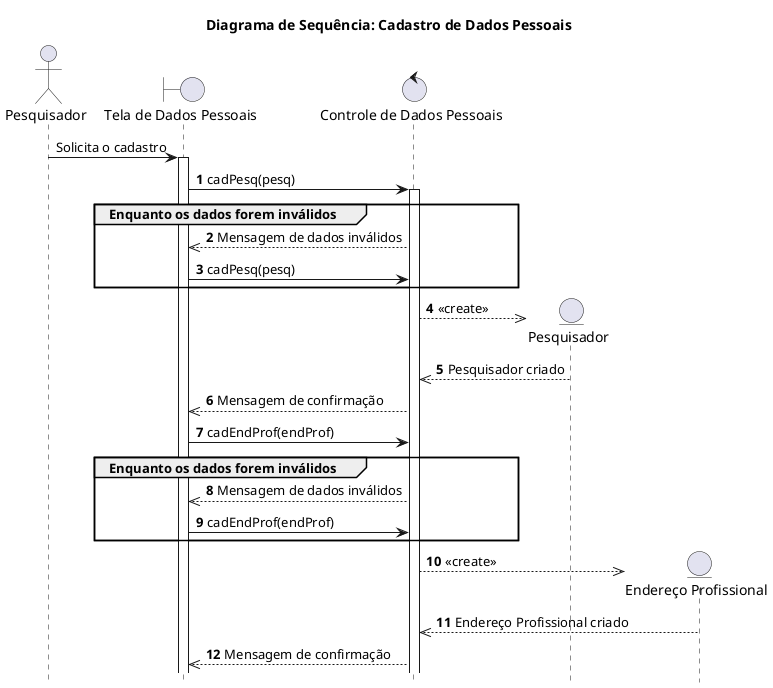 @startuml DiagramaCadastrarDadosPessoais
title "Diagrama de Sequência: Cadastro de Dados Pessoais"
hide footbox

actor "Pesquisador" as Pesquisador
boundary "Tela de Dados Pessoais" as UICadastroPessoal
control "Controle de Dados Pessoais" as ControlCadastroPessoal
entity "Pesquisador" as pesq
entity "Endereço Profissional" as endProf

Pesquisador -> UICadastroPessoal++: Solicita o cadastro

autonumber
UICadastroPessoal -> ControlCadastroPessoal++: cadPesq(pesq)

group Enquanto os dados forem inválidos
ControlCadastroPessoal -->> UICadastroPessoal: Mensagem de dados inválidos
UICadastroPessoal -> ControlCadastroPessoal: cadPesq(pesq)
end

ControlCadastroPessoal -->> pesq **: <<create>>
pesq -->> ControlCadastroPessoal: Pesquisador criado 
ControlCadastroPessoal -->> UICadastroPessoal: Mensagem de confirmação

UICadastroPessoal -> ControlCadastroPessoal: cadEndProf(endProf)

group Enquanto os dados forem inválidos
ControlCadastroPessoal -->> UICadastroPessoal: Mensagem de dados inválidos
UICadastroPessoal -> ControlCadastroPessoal: cadEndProf(endProf)
end

ControlCadastroPessoal -->> endProf **: <<create>>
endProf -->> ControlCadastroPessoal: Endereço Profissional criado 
ControlCadastroPessoal -->> UICadastroPessoal: Mensagem de confirmação
@enduml